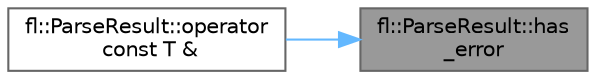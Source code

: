 digraph "fl::ParseResult::has_error"
{
 // INTERACTIVE_SVG=YES
 // LATEX_PDF_SIZE
  bgcolor="transparent";
  edge [fontname=Helvetica,fontsize=10,labelfontname=Helvetica,labelfontsize=10];
  node [fontname=Helvetica,fontsize=10,shape=box,height=0.2,width=0.4];
  rankdir="RL";
  Node1 [id="Node000001",label="fl::ParseResult::has\l_error",height=0.2,width=0.4,color="gray40", fillcolor="grey60", style="filled", fontcolor="black",tooltip=" "];
  Node1 -> Node2 [id="edge1_Node000001_Node000002",dir="back",color="steelblue1",style="solid",tooltip=" "];
  Node2 [id="Node000002",label="fl::ParseResult::operator\l const T &",height=0.2,width=0.4,color="grey40", fillcolor="white", style="filled",URL="$db/d38/structfl_1_1_parse_result_ab30aff2b9aafa64d43a8a809542d4f4c.html#ab30aff2b9aafa64d43a8a809542d4f4c",tooltip=" "];
}
